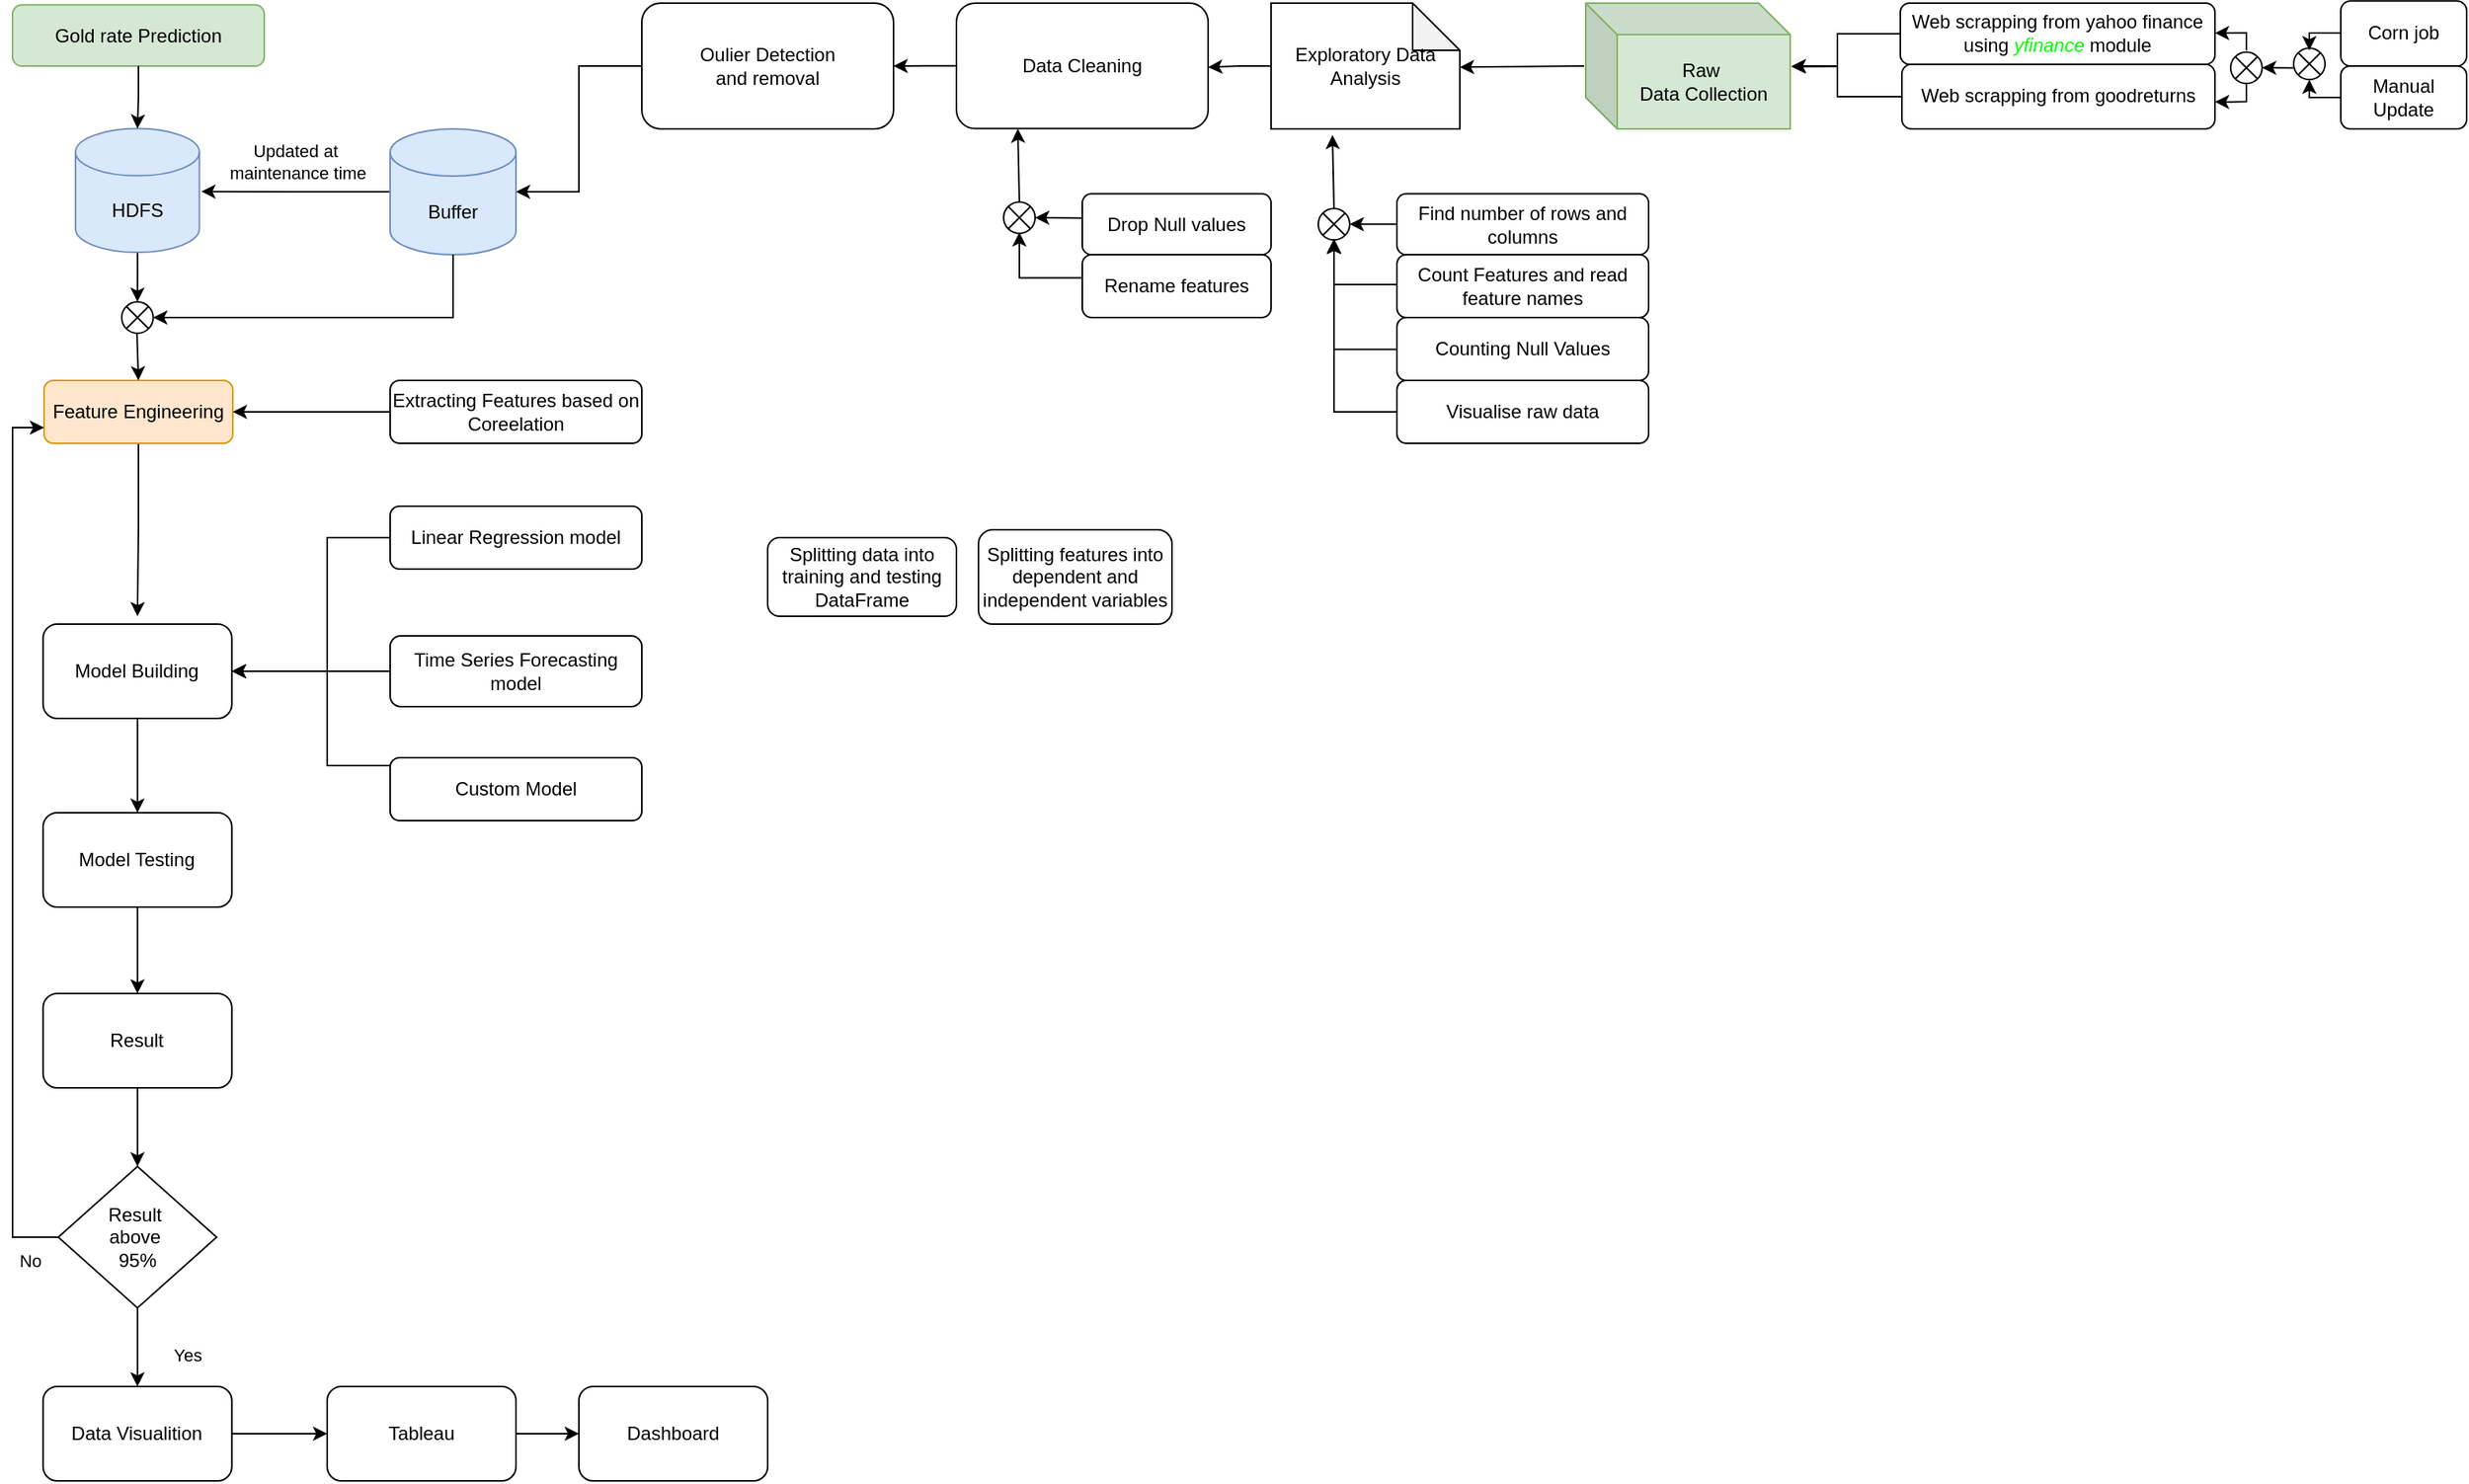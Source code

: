 <mxfile version="24.1.0" type="device">
  <diagram id="C5RBs43oDa-KdzZeNtuy" name="Page-1">
    <mxGraphModel dx="891" dy="544" grid="1" gridSize="10" guides="1" tooltips="1" connect="1" arrows="1" fold="1" page="1" pageScale="1" pageWidth="827" pageHeight="1169" math="0" shadow="0">
      <root>
        <mxCell id="WIyWlLk6GJQsqaUBKTNV-0" />
        <mxCell id="WIyWlLk6GJQsqaUBKTNV-1" parent="WIyWlLk6GJQsqaUBKTNV-0" />
        <mxCell id="WIyWlLk6GJQsqaUBKTNV-3" value="Gold rate Prediction" style="rounded=1;whiteSpace=wrap;html=1;fontSize=12;glass=0;strokeWidth=1;shadow=0;fillColor=#d5e8d4;strokeColor=#82b366;" parent="WIyWlLk6GJQsqaUBKTNV-1" vertex="1">
          <mxGeometry x="40" y="41.13" width="160" height="38.87" as="geometry" />
        </mxCell>
        <mxCell id="WIyWlLk6GJQsqaUBKTNV-7" value="Web scrapping from&amp;nbsp;goodreturns" style="rounded=1;whiteSpace=wrap;html=1;fontSize=12;glass=0;strokeWidth=1;shadow=0;" parent="WIyWlLk6GJQsqaUBKTNV-1" vertex="1">
          <mxGeometry x="1241" y="78.88" width="199" height="41.12" as="geometry" />
        </mxCell>
        <mxCell id="45z9xxaqDZyugBGw1FdU-0" value="Web scrapping from yahoo finance using &lt;i&gt;&lt;font color=&quot;#00ff00&quot;&gt;yfinance&lt;/font&gt;&lt;/i&gt; module" style="rounded=1;whiteSpace=wrap;html=1;fontSize=12;glass=0;strokeWidth=1;shadow=0;" parent="WIyWlLk6GJQsqaUBKTNV-1" vertex="1">
          <mxGeometry x="1240" y="40" width="200" height="38.88" as="geometry" />
        </mxCell>
        <mxCell id="Lx_zCy60t3WamO-s119S-2" value="Raw&amp;nbsp;&lt;div&gt;Data Collection&lt;/div&gt;" style="shape=cube;whiteSpace=wrap;html=1;boundedLbl=1;backgroundOutline=1;darkOpacity=0.05;darkOpacity2=0.1;fillColor=#d5e8d4;strokeColor=#82b366;" parent="WIyWlLk6GJQsqaUBKTNV-1" vertex="1">
          <mxGeometry x="1040" y="40" width="130" height="80" as="geometry" />
        </mxCell>
        <mxCell id="f_Z9OUIoh-oaUNwtWdXr-1" style="edgeStyle=orthogonalEdgeStyle;rounded=0;orthogonalLoop=1;jettySize=auto;html=1;entryX=1;entryY=0.51;entryDx=0;entryDy=0;entryPerimeter=0;" parent="WIyWlLk6GJQsqaUBKTNV-1" source="Lx_zCy60t3WamO-s119S-3" target="Lx_zCy60t3WamO-s119S-6" edge="1">
          <mxGeometry relative="1" as="geometry">
            <mxPoint x="680" y="283.75" as="targetPoint" />
          </mxGeometry>
        </mxCell>
        <mxCell id="Lx_zCy60t3WamO-s119S-3" value="Exploratory Data Analysis" style="shape=note;whiteSpace=wrap;html=1;backgroundOutline=1;darkOpacity=0.05;" parent="WIyWlLk6GJQsqaUBKTNV-1" vertex="1">
          <mxGeometry x="840" y="40" width="120" height="80" as="geometry" />
        </mxCell>
        <mxCell id="f_Z9OUIoh-oaUNwtWdXr-3" style="edgeStyle=orthogonalEdgeStyle;rounded=0;orthogonalLoop=1;jettySize=auto;html=1;entryX=0.5;entryY=0;entryDx=0;entryDy=0;entryPerimeter=0;" parent="WIyWlLk6GJQsqaUBKTNV-1" source="Lx_zCy60t3WamO-s119S-4" target="fINDWyjsBGiu346TCF-v-44" edge="1">
          <mxGeometry relative="1" as="geometry">
            <mxPoint x="117.035" y="220" as="targetPoint" />
          </mxGeometry>
        </mxCell>
        <mxCell id="Lx_zCy60t3WamO-s119S-4" value="HDFS" style="shape=cylinder3;whiteSpace=wrap;html=1;boundedLbl=1;backgroundOutline=1;size=15;fillColor=#dae8fc;strokeColor=#6c8ebf;" parent="WIyWlLk6GJQsqaUBKTNV-1" vertex="1">
          <mxGeometry x="80" y="119.81" width="78.75" height="78.75" as="geometry" />
        </mxCell>
        <mxCell id="Lx_zCy60t3WamO-s119S-6" value="Data Cleaning" style="rounded=1;whiteSpace=wrap;html=1;" parent="WIyWlLk6GJQsqaUBKTNV-1" vertex="1">
          <mxGeometry x="640" y="40" width="160" height="79.81" as="geometry" />
        </mxCell>
        <mxCell id="f_Z9OUIoh-oaUNwtWdXr-5" style="edgeStyle=orthogonalEdgeStyle;rounded=0;orthogonalLoop=1;jettySize=auto;html=1;" parent="WIyWlLk6GJQsqaUBKTNV-1" source="Lx_zCy60t3WamO-s119S-7" edge="1">
          <mxGeometry relative="1" as="geometry">
            <mxPoint x="119.38" y="430" as="targetPoint" />
          </mxGeometry>
        </mxCell>
        <mxCell id="Lx_zCy60t3WamO-s119S-7" value="Feature Engineering" style="rounded=1;whiteSpace=wrap;html=1;fillColor=#ffe6cc;strokeColor=#d79b00;" parent="WIyWlLk6GJQsqaUBKTNV-1" vertex="1">
          <mxGeometry x="60" y="280" width="120" height="40" as="geometry" />
        </mxCell>
        <mxCell id="207AoXYVHsI5x0lg2Cva-0" style="edgeStyle=orthogonalEdgeStyle;rounded=0;orthogonalLoop=1;jettySize=auto;html=1;entryX=0.5;entryY=0;entryDx=0;entryDy=0;" parent="WIyWlLk6GJQsqaUBKTNV-1" source="Lx_zCy60t3WamO-s119S-8" target="Lx_zCy60t3WamO-s119S-12" edge="1">
          <mxGeometry relative="1" as="geometry" />
        </mxCell>
        <mxCell id="Lx_zCy60t3WamO-s119S-8" value="Model Building" style="rounded=1;whiteSpace=wrap;html=1;" parent="WIyWlLk6GJQsqaUBKTNV-1" vertex="1">
          <mxGeometry x="59.38" y="435" width="120" height="60" as="geometry" />
        </mxCell>
        <mxCell id="f_Z9OUIoh-oaUNwtWdXr-6" style="edgeStyle=orthogonalEdgeStyle;rounded=0;orthogonalLoop=1;jettySize=auto;html=1;entryX=1;entryY=0.5;entryDx=0;entryDy=0;" parent="WIyWlLk6GJQsqaUBKTNV-1" source="Lx_zCy60t3WamO-s119S-9" target="Lx_zCy60t3WamO-s119S-8" edge="1">
          <mxGeometry relative="1" as="geometry">
            <Array as="points">
              <mxPoint x="240" y="380" />
              <mxPoint x="240" y="465" />
            </Array>
          </mxGeometry>
        </mxCell>
        <mxCell id="Lx_zCy60t3WamO-s119S-9" value="Linear Regression model" style="rounded=1;whiteSpace=wrap;html=1;" parent="WIyWlLk6GJQsqaUBKTNV-1" vertex="1">
          <mxGeometry x="280" y="360" width="160" height="40" as="geometry" />
        </mxCell>
        <mxCell id="f_Z9OUIoh-oaUNwtWdXr-8" style="edgeStyle=orthogonalEdgeStyle;rounded=0;orthogonalLoop=1;jettySize=auto;html=1;entryX=1;entryY=0.5;entryDx=0;entryDy=0;" parent="WIyWlLk6GJQsqaUBKTNV-1" source="Lx_zCy60t3WamO-s119S-10" target="Lx_zCy60t3WamO-s119S-8" edge="1">
          <mxGeometry relative="1" as="geometry" />
        </mxCell>
        <mxCell id="Lx_zCy60t3WamO-s119S-10" value="Time Series F&lt;span style=&quot;background-color: initial;&quot;&gt;orecasting model&lt;/span&gt;" style="rounded=1;whiteSpace=wrap;html=1;" parent="WIyWlLk6GJQsqaUBKTNV-1" vertex="1">
          <mxGeometry x="280" y="442.5" width="160" height="45" as="geometry" />
        </mxCell>
        <mxCell id="f_Z9OUIoh-oaUNwtWdXr-9" style="edgeStyle=orthogonalEdgeStyle;rounded=0;orthogonalLoop=1;jettySize=auto;html=1;entryX=1;entryY=0.5;entryDx=0;entryDy=0;" parent="WIyWlLk6GJQsqaUBKTNV-1" source="Lx_zCy60t3WamO-s119S-11" target="Lx_zCy60t3WamO-s119S-8" edge="1">
          <mxGeometry relative="1" as="geometry">
            <Array as="points">
              <mxPoint x="240" y="525" />
              <mxPoint x="240" y="465" />
            </Array>
          </mxGeometry>
        </mxCell>
        <mxCell id="Lx_zCy60t3WamO-s119S-11" value="Custom Model" style="rounded=1;whiteSpace=wrap;html=1;" parent="WIyWlLk6GJQsqaUBKTNV-1" vertex="1">
          <mxGeometry x="280" y="520" width="160" height="40" as="geometry" />
        </mxCell>
        <mxCell id="207AoXYVHsI5x0lg2Cva-2" style="edgeStyle=orthogonalEdgeStyle;rounded=0;orthogonalLoop=1;jettySize=auto;html=1;entryX=0.5;entryY=0;entryDx=0;entryDy=0;" parent="WIyWlLk6GJQsqaUBKTNV-1" source="Lx_zCy60t3WamO-s119S-12" target="Lx_zCy60t3WamO-s119S-13" edge="1">
          <mxGeometry relative="1" as="geometry" />
        </mxCell>
        <mxCell id="Lx_zCy60t3WamO-s119S-12" value="Model Testing" style="rounded=1;whiteSpace=wrap;html=1;" parent="WIyWlLk6GJQsqaUBKTNV-1" vertex="1">
          <mxGeometry x="59.38" y="555" width="120" height="60" as="geometry" />
        </mxCell>
        <mxCell id="207AoXYVHsI5x0lg2Cva-3" style="edgeStyle=orthogonalEdgeStyle;rounded=0;orthogonalLoop=1;jettySize=auto;html=1;entryX=0.5;entryY=0;entryDx=0;entryDy=0;" parent="WIyWlLk6GJQsqaUBKTNV-1" source="Lx_zCy60t3WamO-s119S-13" target="Lx_zCy60t3WamO-s119S-14" edge="1">
          <mxGeometry relative="1" as="geometry" />
        </mxCell>
        <mxCell id="Lx_zCy60t3WamO-s119S-13" value="Result" style="rounded=1;whiteSpace=wrap;html=1;" parent="WIyWlLk6GJQsqaUBKTNV-1" vertex="1">
          <mxGeometry x="59.38" y="670" width="120" height="60" as="geometry" />
        </mxCell>
        <mxCell id="207AoXYVHsI5x0lg2Cva-4" style="edgeStyle=orthogonalEdgeStyle;rounded=0;orthogonalLoop=1;jettySize=auto;html=1;entryX=0.5;entryY=0;entryDx=0;entryDy=0;" parent="WIyWlLk6GJQsqaUBKTNV-1" source="Lx_zCy60t3WamO-s119S-14" target="Lx_zCy60t3WamO-s119S-15" edge="1">
          <mxGeometry relative="1" as="geometry" />
        </mxCell>
        <mxCell id="207AoXYVHsI5x0lg2Cva-9" value="No" style="edgeLabel;html=1;align=center;verticalAlign=middle;resizable=0;points=[];" parent="207AoXYVHsI5x0lg2Cva-4" vertex="1" connectable="0">
          <mxGeometry x="-0.096" y="-1" relative="1" as="geometry">
            <mxPoint x="-68" y="-53" as="offset" />
          </mxGeometry>
        </mxCell>
        <mxCell id="207AoXYVHsI5x0lg2Cva-6" style="edgeStyle=orthogonalEdgeStyle;rounded=0;orthogonalLoop=1;jettySize=auto;html=1;" parent="WIyWlLk6GJQsqaUBKTNV-1" edge="1">
          <mxGeometry relative="1" as="geometry">
            <Array as="points">
              <mxPoint x="40" y="825" />
              <mxPoint x="40" y="310" />
            </Array>
            <mxPoint x="79.07" y="825" as="sourcePoint" />
            <mxPoint x="60" y="310" as="targetPoint" />
          </mxGeometry>
        </mxCell>
        <mxCell id="Lx_zCy60t3WamO-s119S-14" value="Result&amp;nbsp;&lt;div&gt;above&amp;nbsp;&lt;/div&gt;&lt;div&gt;95%&lt;/div&gt;" style="rhombus;whiteSpace=wrap;html=1;" parent="WIyWlLk6GJQsqaUBKTNV-1" vertex="1">
          <mxGeometry x="69.07" y="780" width="100.62" height="90" as="geometry" />
        </mxCell>
        <mxCell id="fINDWyjsBGiu346TCF-v-46" style="edgeStyle=orthogonalEdgeStyle;rounded=0;orthogonalLoop=1;jettySize=auto;html=1;exitX=1;exitY=0.5;exitDx=0;exitDy=0;entryX=0;entryY=0.5;entryDx=0;entryDy=0;" edge="1" parent="WIyWlLk6GJQsqaUBKTNV-1" source="Lx_zCy60t3WamO-s119S-15" target="Bs1DXFhn0Ka5rFbyzfk1-0">
          <mxGeometry relative="1" as="geometry" />
        </mxCell>
        <mxCell id="Lx_zCy60t3WamO-s119S-15" value="Data Visualition" style="rounded=1;whiteSpace=wrap;html=1;" parent="WIyWlLk6GJQsqaUBKTNV-1" vertex="1">
          <mxGeometry x="59.38" y="920" width="120" height="60" as="geometry" />
        </mxCell>
        <mxCell id="Lx_zCy60t3WamO-s119S-16" value="Dashboard" style="rounded=1;whiteSpace=wrap;html=1;" parent="WIyWlLk6GJQsqaUBKTNV-1" vertex="1">
          <mxGeometry x="400" y="920" width="120" height="60" as="geometry" />
        </mxCell>
        <mxCell id="fINDWyjsBGiu346TCF-v-47" style="edgeStyle=orthogonalEdgeStyle;rounded=0;orthogonalLoop=1;jettySize=auto;html=1;exitX=1;exitY=0.5;exitDx=0;exitDy=0;" edge="1" parent="WIyWlLk6GJQsqaUBKTNV-1" source="Bs1DXFhn0Ka5rFbyzfk1-0" target="Lx_zCy60t3WamO-s119S-16">
          <mxGeometry relative="1" as="geometry" />
        </mxCell>
        <mxCell id="Bs1DXFhn0Ka5rFbyzfk1-0" value="Tableau" style="rounded=1;whiteSpace=wrap;html=1;" parent="WIyWlLk6GJQsqaUBKTNV-1" vertex="1">
          <mxGeometry x="240" y="920" width="120" height="60" as="geometry" />
        </mxCell>
        <mxCell id="f_Z9OUIoh-oaUNwtWdXr-2" style="edgeStyle=orthogonalEdgeStyle;rounded=0;orthogonalLoop=1;jettySize=auto;html=1;entryX=1;entryY=0.5;entryDx=0;entryDy=0;entryPerimeter=0;" parent="WIyWlLk6GJQsqaUBKTNV-1" source="fINDWyjsBGiu346TCF-v-36" target="fINDWyjsBGiu346TCF-v-1" edge="1">
          <mxGeometry relative="1" as="geometry" />
        </mxCell>
        <mxCell id="f_Z9OUIoh-oaUNwtWdXr-4" style="edgeStyle=orthogonalEdgeStyle;rounded=0;orthogonalLoop=1;jettySize=auto;html=1;entryX=0.5;entryY=0;entryDx=0;entryDy=0;entryPerimeter=0;" parent="WIyWlLk6GJQsqaUBKTNV-1" source="WIyWlLk6GJQsqaUBKTNV-3" target="Lx_zCy60t3WamO-s119S-4" edge="1">
          <mxGeometry relative="1" as="geometry">
            <mxPoint x="210" y="130" as="targetPoint" />
          </mxGeometry>
        </mxCell>
        <mxCell id="f_Z9OUIoh-oaUNwtWdXr-17" style="edgeStyle=orthogonalEdgeStyle;rounded=0;orthogonalLoop=1;jettySize=auto;html=1;" parent="WIyWlLk6GJQsqaUBKTNV-1" source="f_Z9OUIoh-oaUNwtWdXr-10" target="Lx_zCy60t3WamO-s119S-7" edge="1">
          <mxGeometry relative="1" as="geometry" />
        </mxCell>
        <mxCell id="f_Z9OUIoh-oaUNwtWdXr-10" value="Extracting Features based on Coreelation" style="rounded=1;whiteSpace=wrap;html=1;" parent="WIyWlLk6GJQsqaUBKTNV-1" vertex="1">
          <mxGeometry x="280" y="280" width="160" height="40" as="geometry" />
        </mxCell>
        <mxCell id="f_Z9OUIoh-oaUNwtWdXr-16" style="edgeStyle=orthogonalEdgeStyle;rounded=0;orthogonalLoop=1;jettySize=auto;html=1;entryX=1.005;entryY=0.504;entryDx=0;entryDy=0;entryPerimeter=0;" parent="WIyWlLk6GJQsqaUBKTNV-1" source="45z9xxaqDZyugBGw1FdU-0" target="Lx_zCy60t3WamO-s119S-2" edge="1">
          <mxGeometry relative="1" as="geometry">
            <Array as="points">
              <mxPoint x="1200" y="59" />
              <mxPoint x="1200" y="80" />
            </Array>
          </mxGeometry>
        </mxCell>
        <mxCell id="f_Z9OUIoh-oaUNwtWdXr-18" style="edgeStyle=orthogonalEdgeStyle;rounded=0;orthogonalLoop=1;jettySize=auto;html=1;entryX=1.008;entryY=0.5;entryDx=0;entryDy=0;entryPerimeter=0;" parent="WIyWlLk6GJQsqaUBKTNV-1" source="WIyWlLk6GJQsqaUBKTNV-7" target="Lx_zCy60t3WamO-s119S-2" edge="1">
          <mxGeometry relative="1" as="geometry">
            <mxPoint x="1170" y="86" as="targetPoint" />
            <Array as="points">
              <mxPoint x="1200" y="99" />
              <mxPoint x="1200" y="80" />
            </Array>
          </mxGeometry>
        </mxCell>
        <mxCell id="f_Z9OUIoh-oaUNwtWdXr-19" value="Counting Null Values" style="rounded=1;whiteSpace=wrap;html=1;fontSize=12;glass=0;strokeWidth=1;shadow=0;" parent="WIyWlLk6GJQsqaUBKTNV-1" vertex="1">
          <mxGeometry x="920" y="240" width="160" height="40" as="geometry" />
        </mxCell>
        <mxCell id="f_Z9OUIoh-oaUNwtWdXr-20" value="Count Features and read feature names" style="rounded=1;whiteSpace=wrap;html=1;fontSize=12;glass=0;strokeWidth=1;shadow=0;" parent="WIyWlLk6GJQsqaUBKTNV-1" vertex="1">
          <mxGeometry x="920" y="200" width="160" height="40" as="geometry" />
        </mxCell>
        <mxCell id="f_Z9OUIoh-oaUNwtWdXr-22" value="Find number of rows and columns" style="rounded=1;whiteSpace=wrap;html=1;fontSize=12;glass=0;strokeWidth=1;shadow=0;" parent="WIyWlLk6GJQsqaUBKTNV-1" vertex="1">
          <mxGeometry x="920" y="161.25" width="160" height="38.75" as="geometry" />
        </mxCell>
        <mxCell id="f_Z9OUIoh-oaUNwtWdXr-23" value="Visualise raw data" style="rounded=1;whiteSpace=wrap;html=1;fontSize=12;glass=0;strokeWidth=1;shadow=0;" parent="WIyWlLk6GJQsqaUBKTNV-1" vertex="1">
          <mxGeometry x="920" y="280" width="160" height="40" as="geometry" />
        </mxCell>
        <mxCell id="f_Z9OUIoh-oaUNwtWdXr-30" value="Drop Null values" style="rounded=1;whiteSpace=wrap;html=1;" parent="WIyWlLk6GJQsqaUBKTNV-1" vertex="1">
          <mxGeometry x="720" y="161.26" width="120" height="38.74" as="geometry" />
        </mxCell>
        <mxCell id="f_Z9OUIoh-oaUNwtWdXr-31" value="Rename features" style="rounded=1;whiteSpace=wrap;html=1;" parent="WIyWlLk6GJQsqaUBKTNV-1" vertex="1">
          <mxGeometry x="720" y="200" width="120" height="40" as="geometry" />
        </mxCell>
        <mxCell id="207AoXYVHsI5x0lg2Cva-10" value="Yes" style="edgeLabel;html=1;align=center;verticalAlign=middle;resizable=0;points=[];" parent="WIyWlLk6GJQsqaUBKTNV-1" vertex="1" connectable="0">
          <mxGeometry x="150.38" y="899.8" as="geometry" />
        </mxCell>
        <mxCell id="207AoXYVHsI5x0lg2Cva-11" value="Splitting features into dependent and independent variables" style="rounded=1;whiteSpace=wrap;html=1;" parent="WIyWlLk6GJQsqaUBKTNV-1" vertex="1">
          <mxGeometry x="654" y="375" width="123" height="60" as="geometry" />
        </mxCell>
        <mxCell id="207AoXYVHsI5x0lg2Cva-12" value="Splitting data into training and testing DataFrame" style="rounded=1;whiteSpace=wrap;html=1;" parent="WIyWlLk6GJQsqaUBKTNV-1" vertex="1">
          <mxGeometry x="520" y="380" width="120" height="50" as="geometry" />
        </mxCell>
        <mxCell id="fINDWyjsBGiu346TCF-v-8" style="edgeStyle=orthogonalEdgeStyle;rounded=0;orthogonalLoop=1;jettySize=auto;html=1;" edge="1" parent="WIyWlLk6GJQsqaUBKTNV-1" source="fINDWyjsBGiu346TCF-v-1">
          <mxGeometry relative="1" as="geometry">
            <mxPoint x="160" y="159.81" as="targetPoint" />
          </mxGeometry>
        </mxCell>
        <mxCell id="fINDWyjsBGiu346TCF-v-48" value="Updated at&amp;nbsp;&lt;div&gt;maintenance time&lt;/div&gt;" style="edgeLabel;html=1;align=center;verticalAlign=middle;resizable=0;points=[];" vertex="1" connectable="0" parent="fINDWyjsBGiu346TCF-v-8">
          <mxGeometry x="0.062" y="2" relative="1" as="geometry">
            <mxPoint x="4" y="-22" as="offset" />
          </mxGeometry>
        </mxCell>
        <mxCell id="fINDWyjsBGiu346TCF-v-1" value="&lt;div&gt;&lt;span style=&quot;background-color: initial;&quot;&gt;Buffer&lt;/span&gt;&lt;br&gt;&lt;/div&gt;" style="shape=cylinder3;whiteSpace=wrap;html=1;boundedLbl=1;backgroundOutline=1;size=15;fillColor=#dae8fc;strokeColor=#6c8ebf;" vertex="1" parent="WIyWlLk6GJQsqaUBKTNV-1">
          <mxGeometry x="280" y="120" width="80" height="80" as="geometry" />
        </mxCell>
        <mxCell id="fINDWyjsBGiu346TCF-v-11" value="" style="endArrow=classic;html=1;rounded=0;exitX=0.5;exitY=1;exitDx=0;exitDy=0;exitPerimeter=0;entryX=1;entryY=0.5;entryDx=0;entryDy=0;entryPerimeter=0;" edge="1" parent="WIyWlLk6GJQsqaUBKTNV-1" source="fINDWyjsBGiu346TCF-v-1" target="fINDWyjsBGiu346TCF-v-44">
          <mxGeometry width="50" height="50" relative="1" as="geometry">
            <mxPoint x="209.07" y="358.75" as="sourcePoint" />
            <mxPoint x="130" y="230" as="targetPoint" />
            <Array as="points">
              <mxPoint x="320" y="240" />
            </Array>
          </mxGeometry>
        </mxCell>
        <mxCell id="fINDWyjsBGiu346TCF-v-12" value="" style="endArrow=classic;html=1;rounded=0;" edge="1" parent="WIyWlLk6GJQsqaUBKTNV-1">
          <mxGeometry width="50" height="50" relative="1" as="geometry">
            <mxPoint x="119.07" y="250" as="sourcePoint" />
            <mxPoint x="120" y="280" as="targetPoint" />
          </mxGeometry>
        </mxCell>
        <mxCell id="fINDWyjsBGiu346TCF-v-13" value="Corn job" style="rounded=1;whiteSpace=wrap;html=1;" vertex="1" parent="WIyWlLk6GJQsqaUBKTNV-1">
          <mxGeometry x="1520" y="38.63" width="80" height="41.37" as="geometry" />
        </mxCell>
        <mxCell id="fINDWyjsBGiu346TCF-v-14" value="Manual Update" style="rounded=1;whiteSpace=wrap;html=1;" vertex="1" parent="WIyWlLk6GJQsqaUBKTNV-1">
          <mxGeometry x="1520" y="80" width="80" height="40" as="geometry" />
        </mxCell>
        <mxCell id="fINDWyjsBGiu346TCF-v-15" value="" style="verticalLabelPosition=bottom;verticalAlign=top;html=1;shape=mxgraph.flowchart.or;" vertex="1" parent="WIyWlLk6GJQsqaUBKTNV-1">
          <mxGeometry x="1490" y="68.63" width="20" height="20" as="geometry" />
        </mxCell>
        <mxCell id="fINDWyjsBGiu346TCF-v-20" value="" style="verticalLabelPosition=bottom;verticalAlign=top;html=1;shape=mxgraph.flowchart.or;" vertex="1" parent="WIyWlLk6GJQsqaUBKTNV-1">
          <mxGeometry x="1450" y="71.13" width="20" height="20" as="geometry" />
        </mxCell>
        <mxCell id="fINDWyjsBGiu346TCF-v-21" value="" style="endArrow=classic;html=1;rounded=0;entryX=1;entryY=0.5;entryDx=0;entryDy=0;entryPerimeter=0;exitX=-0.008;exitY=0.631;exitDx=0;exitDy=0;exitPerimeter=0;" edge="1" parent="WIyWlLk6GJQsqaUBKTNV-1" source="fINDWyjsBGiu346TCF-v-15" target="fINDWyjsBGiu346TCF-v-20">
          <mxGeometry width="50" height="50" relative="1" as="geometry">
            <mxPoint x="1480" y="139.88" as="sourcePoint" />
            <mxPoint x="1530" y="89.88" as="targetPoint" />
          </mxGeometry>
        </mxCell>
        <mxCell id="fINDWyjsBGiu346TCF-v-22" value="" style="endArrow=classic;html=1;rounded=0;entryX=1;entryY=0.5;entryDx=0;entryDy=0;entryPerimeter=0;" edge="1" parent="WIyWlLk6GJQsqaUBKTNV-1">
          <mxGeometry width="50" height="50" relative="1" as="geometry">
            <mxPoint x="1460" y="70" as="sourcePoint" />
            <mxPoint x="1440" y="59.05" as="targetPoint" />
            <Array as="points">
              <mxPoint x="1460" y="58.88" />
            </Array>
          </mxGeometry>
        </mxCell>
        <mxCell id="fINDWyjsBGiu346TCF-v-23" value="" style="endArrow=classic;html=1;rounded=0;entryX=1;entryY=0.5;entryDx=0;entryDy=0;entryPerimeter=0;exitX=0.5;exitY=1;exitDx=0;exitDy=0;exitPerimeter=0;" edge="1" parent="WIyWlLk6GJQsqaUBKTNV-1" source="fINDWyjsBGiu346TCF-v-20">
          <mxGeometry width="50" height="50" relative="1" as="geometry">
            <mxPoint x="1460" y="122.63" as="sourcePoint" />
            <mxPoint x="1440" y="102.8" as="targetPoint" />
            <Array as="points">
              <mxPoint x="1460" y="102.63" />
              <mxPoint x="1450" y="102.88" />
            </Array>
          </mxGeometry>
        </mxCell>
        <mxCell id="fINDWyjsBGiu346TCF-v-25" value="" style="endArrow=classic;html=1;rounded=0;entryX=1;entryY=0.509;entryDx=0;entryDy=0;entryPerimeter=0;" edge="1" parent="WIyWlLk6GJQsqaUBKTNV-1" target="Lx_zCy60t3WamO-s119S-3">
          <mxGeometry width="50" height="50" relative="1" as="geometry">
            <mxPoint x="1039" y="80" as="sourcePoint" />
            <mxPoint x="820" y="240" as="targetPoint" />
          </mxGeometry>
        </mxCell>
        <mxCell id="fINDWyjsBGiu346TCF-v-26" value="" style="verticalLabelPosition=bottom;verticalAlign=top;html=1;shape=mxgraph.flowchart.or;" vertex="1" parent="WIyWlLk6GJQsqaUBKTNV-1">
          <mxGeometry x="870" y="170.63" width="20" height="20" as="geometry" />
        </mxCell>
        <mxCell id="fINDWyjsBGiu346TCF-v-27" value="" style="endArrow=classic;html=1;rounded=0;entryX=0.325;entryY=1.048;entryDx=0;entryDy=0;entryPerimeter=0;exitX=0.5;exitY=0;exitDx=0;exitDy=0;exitPerimeter=0;" edge="1" parent="WIyWlLk6GJQsqaUBKTNV-1" source="fINDWyjsBGiu346TCF-v-26" target="Lx_zCy60t3WamO-s119S-3">
          <mxGeometry width="50" height="50" relative="1" as="geometry">
            <mxPoint x="930" y="290" as="sourcePoint" />
            <mxPoint x="980" y="240" as="targetPoint" />
          </mxGeometry>
        </mxCell>
        <mxCell id="fINDWyjsBGiu346TCF-v-28" value="" style="endArrow=classic;html=1;rounded=0;entryX=1;entryY=0.5;entryDx=0;entryDy=0;entryPerimeter=0;exitX=0;exitY=0.5;exitDx=0;exitDy=0;" edge="1" parent="WIyWlLk6GJQsqaUBKTNV-1" source="f_Z9OUIoh-oaUNwtWdXr-22" target="fINDWyjsBGiu346TCF-v-26">
          <mxGeometry width="50" height="50" relative="1" as="geometry">
            <mxPoint x="930" y="290" as="sourcePoint" />
            <mxPoint x="980" y="240" as="targetPoint" />
          </mxGeometry>
        </mxCell>
        <mxCell id="fINDWyjsBGiu346TCF-v-29" value="" style="endArrow=classic;html=1;rounded=0;entryX=0.5;entryY=1;entryDx=0;entryDy=0;entryPerimeter=0;exitX=0;exitY=0.5;exitDx=0;exitDy=0;" edge="1" parent="WIyWlLk6GJQsqaUBKTNV-1" source="f_Z9OUIoh-oaUNwtWdXr-23" target="fINDWyjsBGiu346TCF-v-26">
          <mxGeometry width="50" height="50" relative="1" as="geometry">
            <mxPoint x="930" y="290" as="sourcePoint" />
            <mxPoint x="980" y="240" as="targetPoint" />
            <Array as="points">
              <mxPoint x="880" y="300" />
            </Array>
          </mxGeometry>
        </mxCell>
        <mxCell id="fINDWyjsBGiu346TCF-v-30" value="" style="endArrow=classic;html=1;rounded=0;exitX=0;exitY=0.5;exitDx=0;exitDy=0;" edge="1" parent="WIyWlLk6GJQsqaUBKTNV-1">
          <mxGeometry width="50" height="50" relative="1" as="geometry">
            <mxPoint x="920" y="260.25" as="sourcePoint" />
            <mxPoint x="880" y="190" as="targetPoint" />
            <Array as="points">
              <mxPoint x="880" y="260.25" />
            </Array>
          </mxGeometry>
        </mxCell>
        <mxCell id="fINDWyjsBGiu346TCF-v-31" value="" style="endArrow=classic;html=1;rounded=0;exitX=0;exitY=0.5;exitDx=0;exitDy=0;" edge="1" parent="WIyWlLk6GJQsqaUBKTNV-1">
          <mxGeometry width="50" height="50" relative="1" as="geometry">
            <mxPoint x="920" y="219" as="sourcePoint" />
            <mxPoint x="880" y="190" as="targetPoint" />
            <Array as="points">
              <mxPoint x="880" y="219" />
            </Array>
          </mxGeometry>
        </mxCell>
        <mxCell id="fINDWyjsBGiu346TCF-v-32" value="" style="verticalLabelPosition=bottom;verticalAlign=top;html=1;shape=mxgraph.flowchart.or;" vertex="1" parent="WIyWlLk6GJQsqaUBKTNV-1">
          <mxGeometry x="670" y="166.44" width="20" height="20" as="geometry" />
        </mxCell>
        <mxCell id="fINDWyjsBGiu346TCF-v-33" value="" style="endArrow=classic;html=1;rounded=0;entryX=0.325;entryY=1.048;entryDx=0;entryDy=0;entryPerimeter=0;exitX=0.5;exitY=0;exitDx=0;exitDy=0;exitPerimeter=0;" edge="1" parent="WIyWlLk6GJQsqaUBKTNV-1" source="fINDWyjsBGiu346TCF-v-32">
          <mxGeometry width="50" height="50" relative="1" as="geometry">
            <mxPoint x="730" y="285.81" as="sourcePoint" />
            <mxPoint x="679" y="119.81" as="targetPoint" />
          </mxGeometry>
        </mxCell>
        <mxCell id="fINDWyjsBGiu346TCF-v-34" value="" style="endArrow=classic;html=1;rounded=0;entryX=1;entryY=0.5;entryDx=0;entryDy=0;entryPerimeter=0;exitX=0;exitY=0.5;exitDx=0;exitDy=0;" edge="1" parent="WIyWlLk6GJQsqaUBKTNV-1" target="fINDWyjsBGiu346TCF-v-32">
          <mxGeometry width="50" height="50" relative="1" as="geometry">
            <mxPoint x="720" y="176.81" as="sourcePoint" />
            <mxPoint x="780" y="235.81" as="targetPoint" />
          </mxGeometry>
        </mxCell>
        <mxCell id="fINDWyjsBGiu346TCF-v-35" value="" style="endArrow=classic;html=1;rounded=0;exitX=0;exitY=0.5;exitDx=0;exitDy=0;" edge="1" parent="WIyWlLk6GJQsqaUBKTNV-1">
          <mxGeometry width="50" height="50" relative="1" as="geometry">
            <mxPoint x="720" y="214.81" as="sourcePoint" />
            <mxPoint x="680" y="185.81" as="targetPoint" />
            <Array as="points">
              <mxPoint x="680" y="214.81" />
            </Array>
          </mxGeometry>
        </mxCell>
        <mxCell id="fINDWyjsBGiu346TCF-v-37" value="" style="edgeStyle=orthogonalEdgeStyle;rounded=0;orthogonalLoop=1;jettySize=auto;html=1;entryX=1;entryY=0.5;entryDx=0;entryDy=0;entryPerimeter=0;" edge="1" parent="WIyWlLk6GJQsqaUBKTNV-1" source="Lx_zCy60t3WamO-s119S-6" target="fINDWyjsBGiu346TCF-v-36">
          <mxGeometry relative="1" as="geometry">
            <mxPoint x="640" y="81" as="sourcePoint" />
            <mxPoint x="320" y="201" as="targetPoint" />
          </mxGeometry>
        </mxCell>
        <mxCell id="fINDWyjsBGiu346TCF-v-36" value="Oulier Detection&lt;div&gt;and removal&lt;/div&gt;" style="rounded=1;whiteSpace=wrap;html=1;" vertex="1" parent="WIyWlLk6GJQsqaUBKTNV-1">
          <mxGeometry x="440" y="40" width="160" height="80" as="geometry" />
        </mxCell>
        <mxCell id="fINDWyjsBGiu346TCF-v-40" value="" style="endArrow=classic;html=1;rounded=0;exitX=0;exitY=0.5;exitDx=0;exitDy=0;entryX=0.5;entryY=1;entryDx=0;entryDy=0;entryPerimeter=0;" edge="1" parent="WIyWlLk6GJQsqaUBKTNV-1" source="fINDWyjsBGiu346TCF-v-14" target="fINDWyjsBGiu346TCF-v-15">
          <mxGeometry width="50" height="50" relative="1" as="geometry">
            <mxPoint x="1520.0" y="98.67" as="sourcePoint" />
            <mxPoint x="1500" y="90" as="targetPoint" />
            <Array as="points">
              <mxPoint x="1500" y="100" />
            </Array>
          </mxGeometry>
        </mxCell>
        <mxCell id="fINDWyjsBGiu346TCF-v-41" value="" style="endArrow=classic;html=1;rounded=0;exitX=0;exitY=0.5;exitDx=0;exitDy=0;" edge="1" parent="WIyWlLk6GJQsqaUBKTNV-1">
          <mxGeometry width="50" height="50" relative="1" as="geometry">
            <mxPoint x="1520" y="59.01" as="sourcePoint" />
            <mxPoint x="1500" y="70" as="targetPoint" />
            <Array as="points">
              <mxPoint x="1500" y="59.01" />
            </Array>
          </mxGeometry>
        </mxCell>
        <mxCell id="fINDWyjsBGiu346TCF-v-44" value="" style="verticalLabelPosition=bottom;verticalAlign=top;html=1;shape=mxgraph.flowchart.or;" vertex="1" parent="WIyWlLk6GJQsqaUBKTNV-1">
          <mxGeometry x="109.37" y="230" width="20" height="20" as="geometry" />
        </mxCell>
      </root>
    </mxGraphModel>
  </diagram>
</mxfile>
